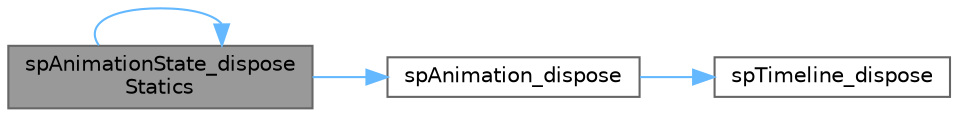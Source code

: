 digraph "spAnimationState_disposeStatics"
{
 // LATEX_PDF_SIZE
  bgcolor="transparent";
  edge [fontname=Helvetica,fontsize=10,labelfontname=Helvetica,labelfontsize=10];
  node [fontname=Helvetica,fontsize=10,shape=box,height=0.2,width=0.4];
  rankdir="LR";
  Node1 [id="Node000001",label="spAnimationState_dispose\lStatics",height=0.2,width=0.4,color="gray40", fillcolor="grey60", style="filled", fontcolor="black",tooltip=" "];
  Node1 -> Node2 [id="edge4_Node000001_Node000002",color="steelblue1",style="solid",tooltip=" "];
  Node2 [id="Node000002",label="spAnimation_dispose",height=0.2,width=0.4,color="grey40", fillcolor="white", style="filled",URL="$_animation_8c.html#af2cfa83dac9cdceab6aebc48e2779932",tooltip=" "];
  Node2 -> Node3 [id="edge5_Node000002_Node000003",color="steelblue1",style="solid",tooltip=" "];
  Node3 [id="Node000003",label="spTimeline_dispose",height=0.2,width=0.4,color="grey40", fillcolor="white", style="filled",URL="$_animation_8c.html#aea21367cebf5dea8222db8467aef2fae",tooltip=" "];
  Node1 -> Node1 [id="edge6_Node000001_Node000001",color="steelblue1",style="solid",tooltip=" "];
}
